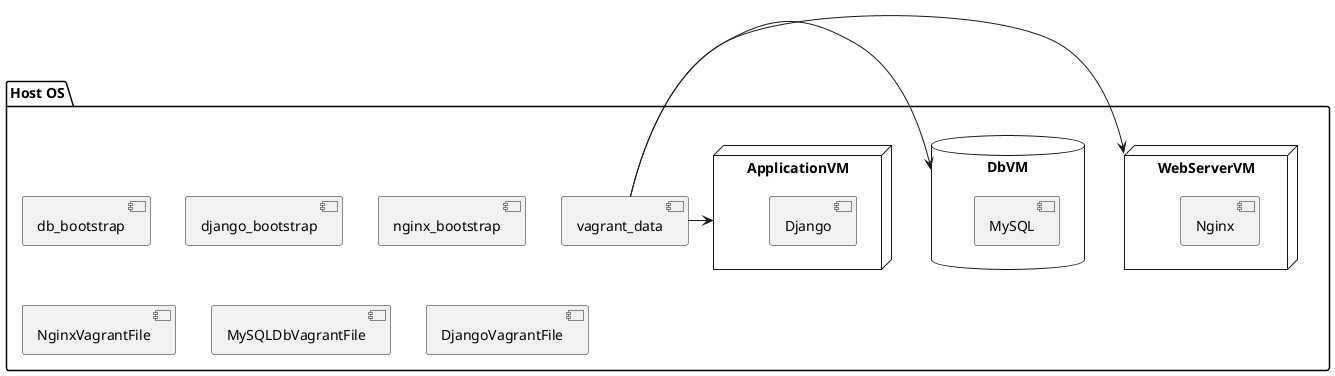 @startuml
package "Host OS" {
  node "WebServerVM" {
    [Nginx]
  }
  database "DbVM" {
    [MySQL] as Db
  }
  node "ApplicationVM" {
    [Django] as DjVM
  }

  [db_bootstrap]
  [django_bootstrap]
  [nginx_bootstrap]
  [vagrant_data]
  vagrant_data -> WebServerVM
  vagrant_data -> DbVM
  vagrant_data -> ApplicationVM
  [NginxVagrantFile]
  [MySQLDbVagrantFile]
  [DjangoVagrantFile]
}
@enduml
